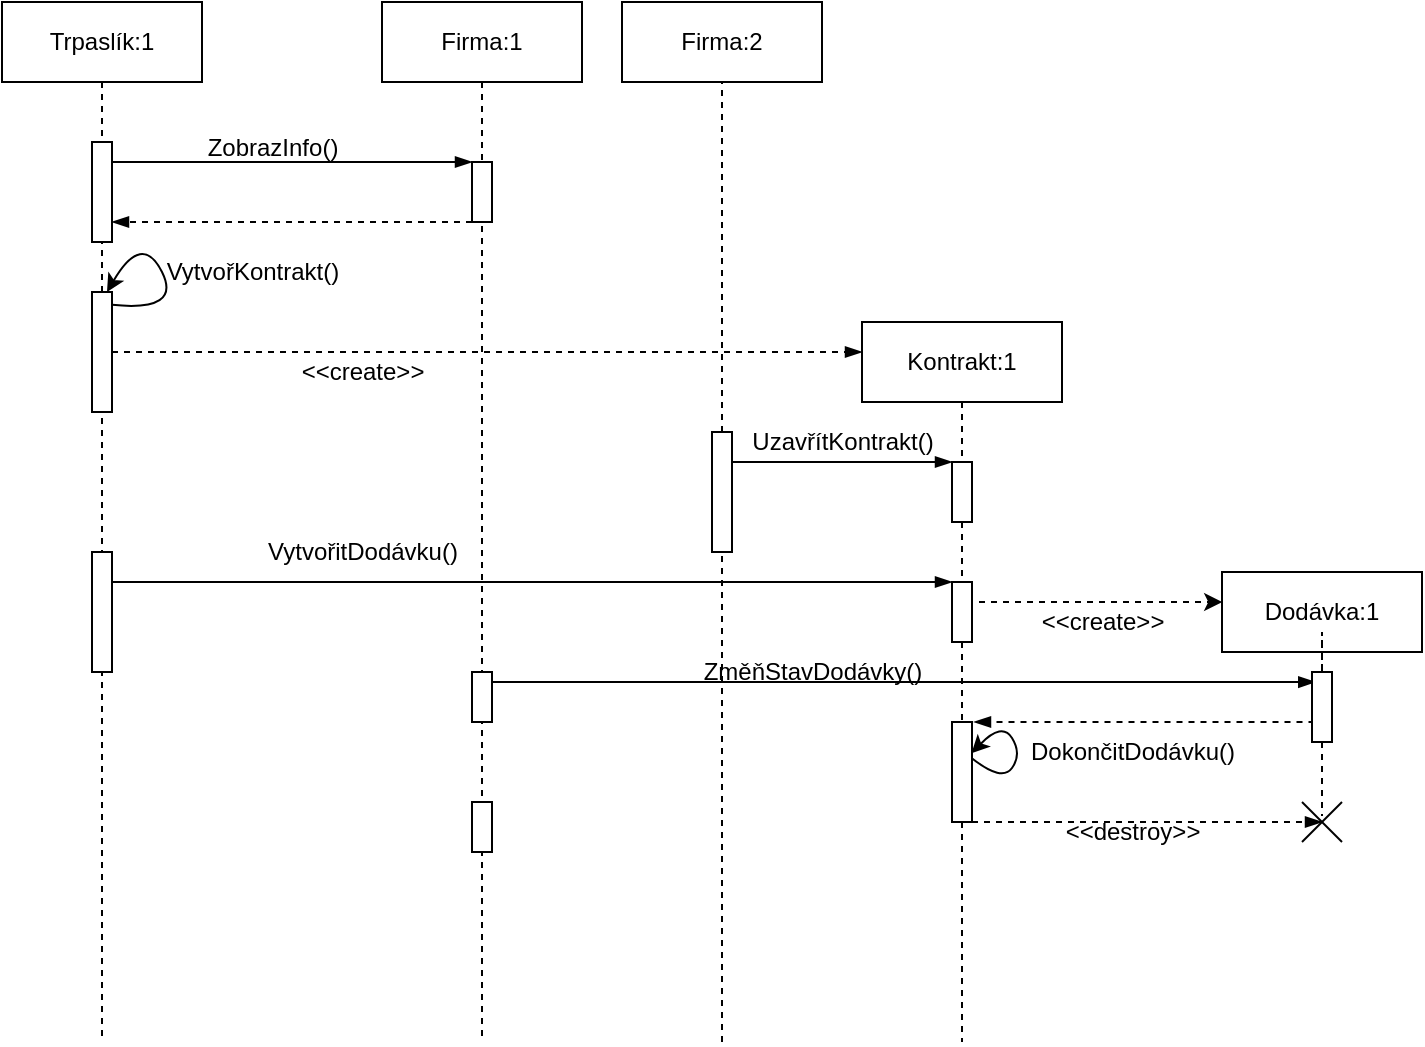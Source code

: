 <mxfile version="22.1.2" type="device">
  <diagram name="Page-1" id="2YBvvXClWsGukQMizWep">
    <mxGraphModel dx="345" dy="202" grid="1" gridSize="10" guides="1" tooltips="1" connect="1" arrows="1" fold="1" page="1" pageScale="1" pageWidth="850" pageHeight="1100" math="0" shadow="0">
      <root>
        <mxCell id="0" />
        <mxCell id="1" parent="0" />
        <mxCell id="aM9ryv3xv72pqoxQDRHE-1" value="Trpaslík:1" style="shape=umlLifeline;perimeter=lifelinePerimeter;whiteSpace=wrap;html=1;container=0;dropTarget=0;collapsible=0;recursiveResize=0;outlineConnect=0;portConstraint=eastwest;newEdgeStyle={&quot;edgeStyle&quot;:&quot;elbowEdgeStyle&quot;,&quot;elbow&quot;:&quot;vertical&quot;,&quot;curved&quot;:0,&quot;rounded&quot;:0};" parent="1" vertex="1">
          <mxGeometry x="30" y="40" width="100" height="520" as="geometry" />
        </mxCell>
        <mxCell id="aM9ryv3xv72pqoxQDRHE-2" value="" style="html=1;points=[];perimeter=orthogonalPerimeter;outlineConnect=0;targetShapes=umlLifeline;portConstraint=eastwest;newEdgeStyle={&quot;edgeStyle&quot;:&quot;elbowEdgeStyle&quot;,&quot;elbow&quot;:&quot;vertical&quot;,&quot;curved&quot;:0,&quot;rounded&quot;:0};" parent="aM9ryv3xv72pqoxQDRHE-1" vertex="1">
          <mxGeometry x="45" y="70" width="10" height="50" as="geometry" />
        </mxCell>
        <mxCell id="aM9ryv3xv72pqoxQDRHE-5" value="Firma:1" style="shape=umlLifeline;perimeter=lifelinePerimeter;whiteSpace=wrap;html=1;container=0;dropTarget=0;collapsible=0;recursiveResize=0;outlineConnect=0;portConstraint=eastwest;newEdgeStyle={&quot;edgeStyle&quot;:&quot;elbowEdgeStyle&quot;,&quot;elbow&quot;:&quot;vertical&quot;,&quot;curved&quot;:0,&quot;rounded&quot;:0};" parent="1" vertex="1">
          <mxGeometry x="220" y="40" width="100" height="520" as="geometry" />
        </mxCell>
        <mxCell id="aM9ryv3xv72pqoxQDRHE-6" value="" style="html=1;points=[];perimeter=orthogonalPerimeter;outlineConnect=0;targetShapes=umlLifeline;portConstraint=eastwest;newEdgeStyle={&quot;edgeStyle&quot;:&quot;elbowEdgeStyle&quot;,&quot;elbow&quot;:&quot;vertical&quot;,&quot;curved&quot;:0,&quot;rounded&quot;:0};" parent="aM9ryv3xv72pqoxQDRHE-5" vertex="1">
          <mxGeometry x="45" y="80" width="10" height="30" as="geometry" />
        </mxCell>
        <mxCell id="ZP9mWW4F4url3jMpUXLQ-2" value="" style="endArrow=blockThin;html=1;rounded=0;endFill=1;" edge="1" parent="1" source="aM9ryv3xv72pqoxQDRHE-2" target="aM9ryv3xv72pqoxQDRHE-6">
          <mxGeometry width="50" height="50" relative="1" as="geometry">
            <mxPoint x="150" y="190" as="sourcePoint" />
            <mxPoint x="200" y="140" as="targetPoint" />
            <Array as="points">
              <mxPoint x="180" y="120" />
            </Array>
          </mxGeometry>
        </mxCell>
        <mxCell id="ZP9mWW4F4url3jMpUXLQ-3" value="" style="endArrow=blockThin;html=1;rounded=0;endFill=1;dashed=1;" edge="1" parent="1" source="aM9ryv3xv72pqoxQDRHE-6" target="aM9ryv3xv72pqoxQDRHE-2">
          <mxGeometry width="50" height="50" relative="1" as="geometry">
            <mxPoint x="270" y="150" as="sourcePoint" />
            <mxPoint x="90" y="150" as="targetPoint" />
            <Array as="points">
              <mxPoint x="185" y="150" />
            </Array>
          </mxGeometry>
        </mxCell>
        <mxCell id="ZP9mWW4F4url3jMpUXLQ-4" value="ZobrazInfo()" style="text;html=1;align=center;verticalAlign=middle;resizable=0;points=[];autosize=1;strokeColor=none;fillColor=none;" vertex="1" parent="1">
          <mxGeometry x="120" y="98" width="90" height="30" as="geometry" />
        </mxCell>
        <mxCell id="ZP9mWW4F4url3jMpUXLQ-13" style="edgeStyle=orthogonalEdgeStyle;rounded=0;orthogonalLoop=1;jettySize=auto;html=1;exitX=1;exitY=0.5;exitDx=0;exitDy=0;endArrow=blockThin;endFill=1;dashed=1;" edge="1" parent="1" source="ZP9mWW4F4url3jMpUXLQ-5">
          <mxGeometry relative="1" as="geometry">
            <mxPoint x="460" y="215" as="targetPoint" />
          </mxGeometry>
        </mxCell>
        <mxCell id="ZP9mWW4F4url3jMpUXLQ-5" value="" style="rounded=0;whiteSpace=wrap;html=1;" vertex="1" parent="1">
          <mxGeometry x="75" y="185" width="10" height="60" as="geometry" />
        </mxCell>
        <mxCell id="ZP9mWW4F4url3jMpUXLQ-9" value="" style="curved=1;endArrow=classic;html=1;rounded=0;entryX=0.75;entryY=0;entryDx=0;entryDy=0;exitX=1.004;exitY=0.107;exitDx=0;exitDy=0;exitPerimeter=0;" edge="1" parent="1" source="ZP9mWW4F4url3jMpUXLQ-5" target="ZP9mWW4F4url3jMpUXLQ-5">
          <mxGeometry width="50" height="50" relative="1" as="geometry">
            <mxPoint x="90" y="185" as="sourcePoint" />
            <mxPoint x="140" y="155" as="targetPoint" />
            <Array as="points">
              <mxPoint x="120" y="195" />
              <mxPoint x="100" y="155" />
            </Array>
          </mxGeometry>
        </mxCell>
        <mxCell id="ZP9mWW4F4url3jMpUXLQ-10" value="VytvořKontrakt()" style="text;html=1;align=center;verticalAlign=middle;resizable=0;points=[];autosize=1;strokeColor=none;fillColor=none;" vertex="1" parent="1">
          <mxGeometry x="100" y="160" width="110" height="30" as="geometry" />
        </mxCell>
        <mxCell id="ZP9mWW4F4url3jMpUXLQ-11" value="Kontrakt:1" style="shape=umlLifeline;perimeter=lifelinePerimeter;whiteSpace=wrap;html=1;container=0;dropTarget=0;collapsible=0;recursiveResize=0;outlineConnect=0;portConstraint=eastwest;newEdgeStyle={&quot;edgeStyle&quot;:&quot;elbowEdgeStyle&quot;,&quot;elbow&quot;:&quot;vertical&quot;,&quot;curved&quot;:0,&quot;rounded&quot;:0};" vertex="1" parent="1">
          <mxGeometry x="460" y="200" width="100" height="360" as="geometry" />
        </mxCell>
        <mxCell id="ZP9mWW4F4url3jMpUXLQ-12" value="" style="html=1;points=[];perimeter=orthogonalPerimeter;outlineConnect=0;targetShapes=umlLifeline;portConstraint=eastwest;newEdgeStyle={&quot;edgeStyle&quot;:&quot;elbowEdgeStyle&quot;,&quot;elbow&quot;:&quot;vertical&quot;,&quot;curved&quot;:0,&quot;rounded&quot;:0};" vertex="1" parent="ZP9mWW4F4url3jMpUXLQ-11">
          <mxGeometry x="45" y="70" width="10" height="30" as="geometry" />
        </mxCell>
        <mxCell id="ZP9mWW4F4url3jMpUXLQ-14" value="&amp;lt;&amp;lt;create&amp;gt;&amp;gt;" style="text;html=1;align=center;verticalAlign=middle;resizable=0;points=[];autosize=1;strokeColor=none;fillColor=none;" vertex="1" parent="1">
          <mxGeometry x="170" y="210" width="80" height="30" as="geometry" />
        </mxCell>
        <mxCell id="ZP9mWW4F4url3jMpUXLQ-26" style="edgeStyle=orthogonalEdgeStyle;rounded=0;orthogonalLoop=1;jettySize=auto;html=1;exitX=1;exitY=0.25;exitDx=0;exitDy=0;entryX=0;entryY=0;entryDx=0;entryDy=0;endArrow=blockThin;endFill=1;" edge="1" parent="1" source="ZP9mWW4F4url3jMpUXLQ-15" target="ZP9mWW4F4url3jMpUXLQ-27">
          <mxGeometry relative="1" as="geometry">
            <mxPoint x="420" y="330.167" as="targetPoint" />
            <Array as="points">
              <mxPoint x="400" y="330" />
              <mxPoint x="400" y="330" />
            </Array>
          </mxGeometry>
        </mxCell>
        <mxCell id="ZP9mWW4F4url3jMpUXLQ-15" value="" style="rounded=0;whiteSpace=wrap;html=1;" vertex="1" parent="1">
          <mxGeometry x="75" y="315" width="10" height="60" as="geometry" />
        </mxCell>
        <mxCell id="ZP9mWW4F4url3jMpUXLQ-18" value="Firma:2" style="rounded=0;whiteSpace=wrap;html=1;" vertex="1" parent="1">
          <mxGeometry x="340" y="40" width="100" height="40" as="geometry" />
        </mxCell>
        <mxCell id="ZP9mWW4F4url3jMpUXLQ-19" value="" style="endArrow=none;dashed=1;html=1;rounded=0;entryX=0.5;entryY=1;entryDx=0;entryDy=0;" edge="1" parent="1" source="ZP9mWW4F4url3jMpUXLQ-21" target="ZP9mWW4F4url3jMpUXLQ-18">
          <mxGeometry width="50" height="50" relative="1" as="geometry">
            <mxPoint x="390" y="490" as="sourcePoint" />
            <mxPoint x="290" y="130" as="targetPoint" />
          </mxGeometry>
        </mxCell>
        <mxCell id="ZP9mWW4F4url3jMpUXLQ-22" value="" style="endArrow=none;dashed=1;html=1;rounded=0;entryX=0.5;entryY=1;entryDx=0;entryDy=0;" edge="1" parent="1" target="ZP9mWW4F4url3jMpUXLQ-21">
          <mxGeometry width="50" height="50" relative="1" as="geometry">
            <mxPoint x="390" y="560" as="sourcePoint" />
            <mxPoint x="390" y="80" as="targetPoint" />
          </mxGeometry>
        </mxCell>
        <mxCell id="ZP9mWW4F4url3jMpUXLQ-23" style="edgeStyle=orthogonalEdgeStyle;rounded=0;orthogonalLoop=1;jettySize=auto;html=1;exitX=1;exitY=0.25;exitDx=0;exitDy=0;endArrow=blockThin;endFill=1;" edge="1" parent="1" source="ZP9mWW4F4url3jMpUXLQ-21" target="ZP9mWW4F4url3jMpUXLQ-12">
          <mxGeometry relative="1" as="geometry">
            <Array as="points">
              <mxPoint x="480" y="270" />
              <mxPoint x="480" y="270" />
            </Array>
          </mxGeometry>
        </mxCell>
        <mxCell id="ZP9mWW4F4url3jMpUXLQ-21" value="" style="rounded=0;whiteSpace=wrap;html=1;" vertex="1" parent="1">
          <mxGeometry x="385" y="255" width="10" height="60" as="geometry" />
        </mxCell>
        <mxCell id="ZP9mWW4F4url3jMpUXLQ-25" value="UzavřítKontrakt()" style="text;html=1;align=center;verticalAlign=middle;resizable=0;points=[];autosize=1;strokeColor=none;fillColor=none;" vertex="1" parent="1">
          <mxGeometry x="395" y="245" width="110" height="30" as="geometry" />
        </mxCell>
        <mxCell id="ZP9mWW4F4url3jMpUXLQ-30" style="edgeStyle=orthogonalEdgeStyle;rounded=0;orthogonalLoop=1;jettySize=auto;html=1;exitX=1;exitY=0.25;exitDx=0;exitDy=0;entryX=0.001;entryY=0.395;entryDx=0;entryDy=0;entryPerimeter=0;dashed=1;" edge="1" parent="1" source="ZP9mWW4F4url3jMpUXLQ-27" target="ZP9mWW4F4url3jMpUXLQ-29">
          <mxGeometry relative="1" as="geometry">
            <Array as="points">
              <mxPoint x="515" y="340" />
              <mxPoint x="640" y="340" />
            </Array>
          </mxGeometry>
        </mxCell>
        <mxCell id="ZP9mWW4F4url3jMpUXLQ-27" value="" style="rounded=0;whiteSpace=wrap;html=1;" vertex="1" parent="1">
          <mxGeometry x="505" y="330" width="10" height="30" as="geometry" />
        </mxCell>
        <mxCell id="ZP9mWW4F4url3jMpUXLQ-28" value="VytvořitDodávku()" style="text;html=1;align=center;verticalAlign=middle;resizable=0;points=[];autosize=1;strokeColor=none;fillColor=none;" vertex="1" parent="1">
          <mxGeometry x="150" y="300" width="120" height="30" as="geometry" />
        </mxCell>
        <mxCell id="ZP9mWW4F4url3jMpUXLQ-33" style="edgeStyle=orthogonalEdgeStyle;rounded=0;orthogonalLoop=1;jettySize=auto;html=1;exitX=0.5;exitY=1;exitDx=0;exitDy=0;endArrow=none;endFill=0;dashed=1;entryX=0.5;entryY=1;entryDx=0;entryDy=0;" edge="1" parent="1">
          <mxGeometry relative="1" as="geometry">
            <mxPoint x="690" y="440" as="targetPoint" />
            <mxPoint x="690" y="440" as="sourcePoint" />
          </mxGeometry>
        </mxCell>
        <mxCell id="ZP9mWW4F4url3jMpUXLQ-29" value="Dodávka:1" style="whiteSpace=wrap;html=1;" vertex="1" parent="1">
          <mxGeometry x="640" y="325" width="100" height="40" as="geometry" />
        </mxCell>
        <mxCell id="ZP9mWW4F4url3jMpUXLQ-31" value="&amp;lt;&amp;lt;create&amp;gt;&amp;gt;" style="text;html=1;align=center;verticalAlign=middle;resizable=0;points=[];autosize=1;strokeColor=none;fillColor=none;" vertex="1" parent="1">
          <mxGeometry x="540" y="335" width="80" height="30" as="geometry" />
        </mxCell>
        <mxCell id="ZP9mWW4F4url3jMpUXLQ-34" value="" style="rounded=0;whiteSpace=wrap;html=1;" vertex="1" parent="1">
          <mxGeometry x="265" y="375" width="10" height="25" as="geometry" />
        </mxCell>
        <mxCell id="ZP9mWW4F4url3jMpUXLQ-36" value="" style="edgeStyle=orthogonalEdgeStyle;rounded=0;orthogonalLoop=1;jettySize=auto;html=1;exitX=0.5;exitY=1;exitDx=0;exitDy=0;endArrow=none;endFill=0;dashed=1;" edge="1" parent="1" source="ZP9mWW4F4url3jMpUXLQ-47">
          <mxGeometry relative="1" as="geometry">
            <mxPoint x="690" y="447" as="targetPoint" />
            <mxPoint x="690" y="365" as="sourcePoint" />
          </mxGeometry>
        </mxCell>
        <mxCell id="ZP9mWW4F4url3jMpUXLQ-37" style="edgeStyle=orthogonalEdgeStyle;rounded=0;orthogonalLoop=1;jettySize=auto;html=1;exitX=1;exitY=0.25;exitDx=0;exitDy=0;entryX=0.163;entryY=0.144;entryDx=0;entryDy=0;entryPerimeter=0;endArrow=blockThin;endFill=1;" edge="1" parent="1" source="ZP9mWW4F4url3jMpUXLQ-34" target="ZP9mWW4F4url3jMpUXLQ-47">
          <mxGeometry relative="1" as="geometry">
            <mxPoint x="680" y="381" as="targetPoint" />
            <Array as="points">
              <mxPoint x="275" y="380" />
            </Array>
          </mxGeometry>
        </mxCell>
        <mxCell id="ZP9mWW4F4url3jMpUXLQ-38" value="ZměňStavDodávky()" style="text;html=1;align=center;verticalAlign=middle;resizable=0;points=[];autosize=1;strokeColor=none;fillColor=none;" vertex="1" parent="1">
          <mxGeometry x="370" y="360" width="130" height="30" as="geometry" />
        </mxCell>
        <mxCell id="ZP9mWW4F4url3jMpUXLQ-44" value="" style="group" vertex="1" connectable="0" parent="1">
          <mxGeometry x="680" y="440" width="20" height="20" as="geometry" />
        </mxCell>
        <mxCell id="ZP9mWW4F4url3jMpUXLQ-42" value="" style="endArrow=none;html=1;rounded=0;" edge="1" parent="ZP9mWW4F4url3jMpUXLQ-44">
          <mxGeometry width="50" height="50" relative="1" as="geometry">
            <mxPoint x="20" y="20" as="sourcePoint" />
            <mxPoint as="targetPoint" />
          </mxGeometry>
        </mxCell>
        <mxCell id="ZP9mWW4F4url3jMpUXLQ-43" value="" style="endArrow=none;html=1;rounded=0;" edge="1" parent="ZP9mWW4F4url3jMpUXLQ-44">
          <mxGeometry width="50" height="50" relative="1" as="geometry">
            <mxPoint x="20" as="sourcePoint" />
            <mxPoint y="20" as="targetPoint" />
          </mxGeometry>
        </mxCell>
        <mxCell id="ZP9mWW4F4url3jMpUXLQ-45" value="" style="rounded=0;whiteSpace=wrap;html=1;" vertex="1" parent="1">
          <mxGeometry x="265" y="440" width="10" height="25" as="geometry" />
        </mxCell>
        <mxCell id="ZP9mWW4F4url3jMpUXLQ-48" value="" style="edgeStyle=orthogonalEdgeStyle;rounded=0;orthogonalLoop=1;jettySize=auto;html=1;exitX=0.5;exitY=1;exitDx=0;exitDy=0;endArrow=none;endFill=0;dashed=1;" edge="1" parent="1" source="ZP9mWW4F4url3jMpUXLQ-29" target="ZP9mWW4F4url3jMpUXLQ-47">
          <mxGeometry relative="1" as="geometry">
            <mxPoint x="690" y="447" as="targetPoint" />
            <mxPoint x="690" y="365" as="sourcePoint" />
          </mxGeometry>
        </mxCell>
        <mxCell id="ZP9mWW4F4url3jMpUXLQ-52" style="edgeStyle=orthogonalEdgeStyle;rounded=0;orthogonalLoop=1;jettySize=auto;html=1;exitX=0;exitY=0.75;exitDx=0;exitDy=0;endArrow=blockThin;endFill=1;dashed=1;" edge="1" parent="1" source="ZP9mWW4F4url3jMpUXLQ-47">
          <mxGeometry relative="1" as="geometry">
            <mxPoint x="516" y="400" as="targetPoint" />
            <Array as="points">
              <mxPoint x="685" y="400" />
              <mxPoint x="516" y="400" />
            </Array>
          </mxGeometry>
        </mxCell>
        <mxCell id="ZP9mWW4F4url3jMpUXLQ-47" value="" style="rounded=0;whiteSpace=wrap;html=1;" vertex="1" parent="1">
          <mxGeometry x="685" y="375" width="10" height="35" as="geometry" />
        </mxCell>
        <mxCell id="ZP9mWW4F4url3jMpUXLQ-53" style="edgeStyle=orthogonalEdgeStyle;rounded=0;orthogonalLoop=1;jettySize=auto;html=1;exitX=1;exitY=1;exitDx=0;exitDy=0;dashed=1;endArrow=blockThin;endFill=1;" edge="1" parent="1" source="ZP9mWW4F4url3jMpUXLQ-51">
          <mxGeometry relative="1" as="geometry">
            <mxPoint x="690" y="450" as="targetPoint" />
            <Array as="points">
              <mxPoint x="650" y="450" />
              <mxPoint x="650" y="450" />
            </Array>
          </mxGeometry>
        </mxCell>
        <mxCell id="ZP9mWW4F4url3jMpUXLQ-51" value="" style="rounded=0;whiteSpace=wrap;html=1;" vertex="1" parent="1">
          <mxGeometry x="505" y="400" width="10" height="50" as="geometry" />
        </mxCell>
        <mxCell id="ZP9mWW4F4url3jMpUXLQ-54" value="&amp;lt;&amp;lt;destroy&amp;gt;&amp;gt;" style="text;html=1;align=center;verticalAlign=middle;resizable=0;points=[];autosize=1;strokeColor=none;fillColor=none;" vertex="1" parent="1">
          <mxGeometry x="550" y="440" width="90" height="30" as="geometry" />
        </mxCell>
        <mxCell id="ZP9mWW4F4url3jMpUXLQ-56" value="" style="curved=1;endArrow=classic;html=1;rounded=0;entryX=0.973;entryY=0.313;entryDx=0;entryDy=0;exitX=1.027;exitY=0.367;exitDx=0;exitDy=0;exitPerimeter=0;entryPerimeter=0;" edge="1" parent="1" source="ZP9mWW4F4url3jMpUXLQ-51" target="ZP9mWW4F4url3jMpUXLQ-51">
          <mxGeometry width="50" height="50" relative="1" as="geometry">
            <mxPoint x="520" y="420" as="sourcePoint" />
            <mxPoint x="520" y="420" as="targetPoint" />
            <Array as="points">
              <mxPoint x="530" y="430" />
              <mxPoint x="540" y="416" />
              <mxPoint x="530" y="400" />
            </Array>
          </mxGeometry>
        </mxCell>
        <mxCell id="ZP9mWW4F4url3jMpUXLQ-57" value="DokončitDodávku()" style="text;html=1;align=center;verticalAlign=middle;resizable=0;points=[];autosize=1;strokeColor=none;fillColor=none;" vertex="1" parent="1">
          <mxGeometry x="530" y="400" width="130" height="30" as="geometry" />
        </mxCell>
      </root>
    </mxGraphModel>
  </diagram>
</mxfile>
